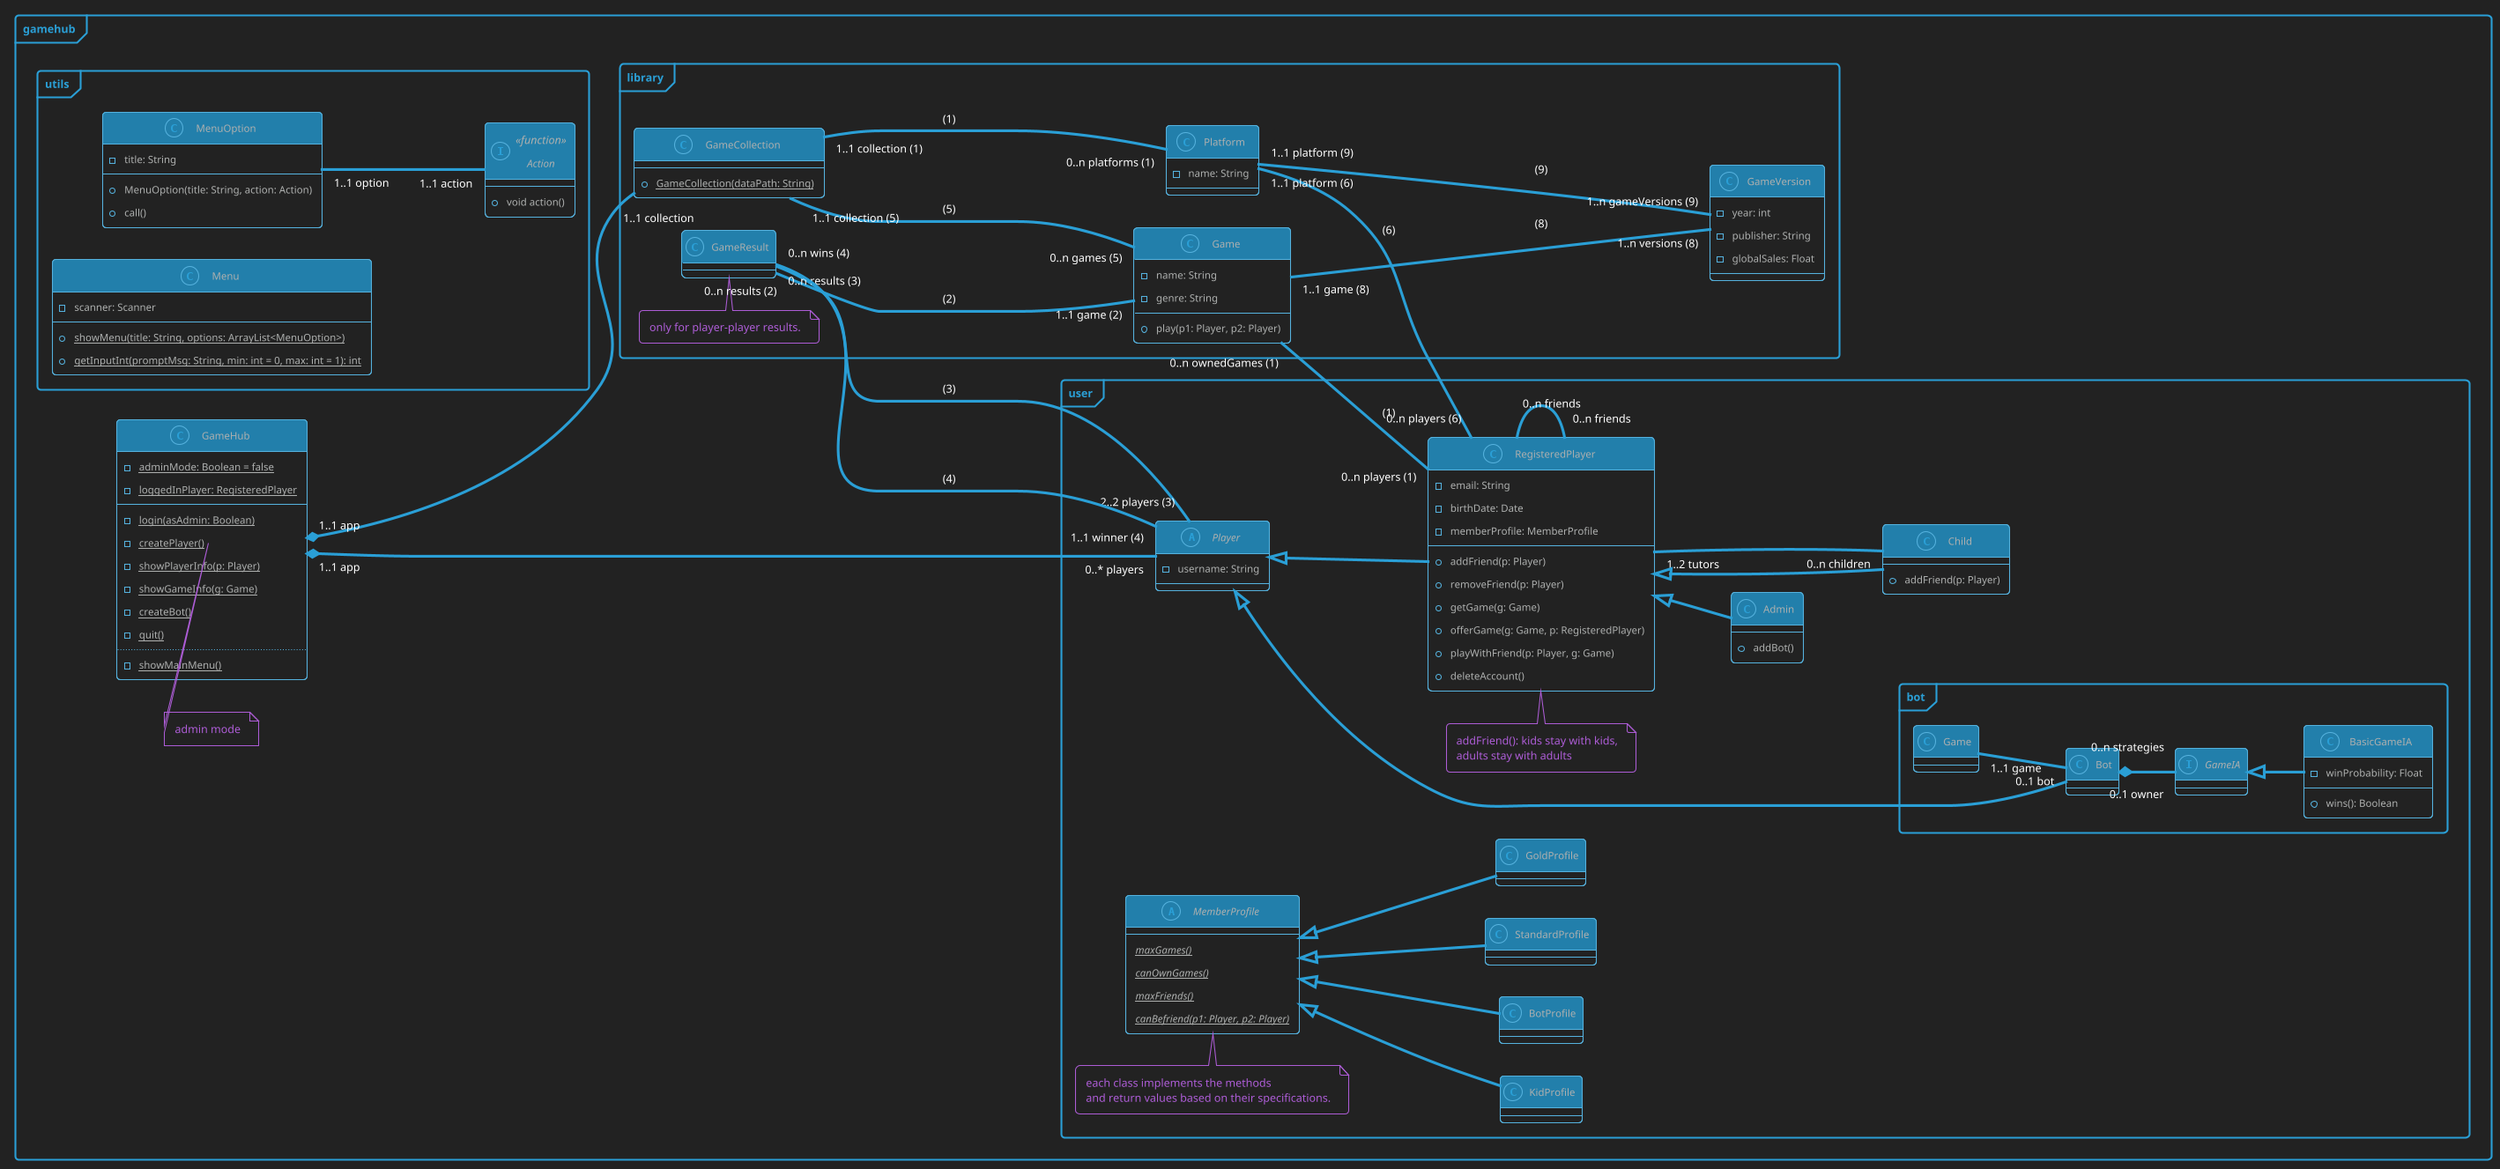 @startuml architecture_draft

!theme cyborg-outline
skinparam BackgroundColor #222222
'skinparam groupInheritance 2
skinparam PackageStyle frame
'skinparam linetype ortho
left to right direction





package gamehub {

    class GameHub {
        - {static} adminMode: Boolean = false
        - {static} loggedInPlayer: RegisteredPlayer
        --
        - {static} login(asAdmin: Boolean)
        - {static} createPlayer()
        - {static} showPlayerInfo(p: Player)
        - {static} showGameInfo(g: Game)
        - {static} createBot()
        - {static} quit()
        ..
        - {static} showMainMenu()
    }
    note left of GameHub::createPlayer
        admin mode
    end note





    package utils {
        interface Action <<function>> {
            + void action()
        }

        class MenuOption {
            - title: String
            --
            + MenuOption(title: String, action: Action)
            + call()
        }
        MenuOption "1..1 option" --- "1..1 action" Action

        class Menu {
            - scanner: Scanner
            --
            + {static} showMenu(title: String, options: ArrayList<MenuOption>)
            + {static} getInputInt(promptMsg: String, min: int = 0, max: int = 1): int
        }
    }





    package user {
        abstract class Player {
            - username: String
        }
        GameHub "1..1 app" *-- "0..* players" Player





        abstract class MemberProfile {
            {abstract} {static} maxGames()
            {abstract} {static} canOwnGames()
            {abstract} {static} maxFriends()
            {abstract} {static} canBefriend(p1: Player, p2: Player)
        }

        note top of MemberProfile
            each class implements the methods
            and return values based on their specifications.
        end note

        class StandardProfile {}
        MemberProfile <|-down- StandardProfile 
        class GoldProfile {}
        MemberProfile <|-down- GoldProfile 
        class KidProfile {}
        MemberProfile <|-down- KidProfile 
        class BotProfile {}
        MemberProfile <|-down- BotProfile 





        class RegisteredPlayer {
            - email: String
            - birthDate: Date
            - memberProfile: MemberProfile
            --
            + addFriend(p: Player)
            + removeFriend(p: Player)
            + getGame(g: Game)
            + offerGame(g: Game, p: RegisteredPlayer)
            + playWithFriend(p: Player, g: Game)
            + deleteAccount()
        }
        Player <|-down- RegisteredPlayer
        RegisteredPlayer "0..n friends \n" -- "0..n friends" RegisteredPlayer

        note top of RegisteredPlayer
            addFriend(): kids stay with kids,
            adults stay with adults
        end note





        class Child {
            --
            + addFriend(p: Player)
        }
        Child "0..n children" --- "1..2 tutors" RegisteredPlayer

        note right of Child::tutors
            min 1 and max 2.
        end note

        RegisteredPlayer <|-down- Child





        class Admin {
            --
            + addBot()
        }
        RegisteredPlayer <|-- Admin





        package bot {
            class Bot {}
            Player <|-down---- Bot
            Game "1..1 game" -- "0..1 bot" Bot





            interface GameIA {}
            Bot "0..n strategies" *-- "0..1 owner" GameIA

            class BasicGameIA {
                - winProbability: Float
                --
                + wins(): Boolean
            }
            GameIA <|-down- BasicGameIA
        }
    }





    package library {
        class Game {
            - name: String
            - genre: String
            --
            + play(p1: Player, p2: Player)
        }
        RegisteredPlayer "0..n players (1)" ----- "0..n ownedGames (1)" Game: (1)





        class GameVersion {
            - year: int
            - publisher: String
            - globalSales: Float
        }
        Game "1..1 game (8)" --- "1..n versions (8)" GameVersion: (8)
        Platform "1..1 platform (9)" --- "1..n gameVersions (9)" GameVersion: (9)




        class GameResult {}
        GameResult "0..n results (2)" ----- "1..1 game (2)" Game: (2)
        GameResult "0..n results (3)" ----- "2..2 players (3)" Player: (3)
        GameResult "0..n wins (4)" ----- "1..1 winner (4)" Player: (4)
        note top of GameResult
            only for player-player results.
        end note





        class GameCollection {
            --
            + {static} GameCollection(dataPath: String)
        }
        GameCollection "1..1 collection (5)" ----- "0..n games (5)" Game: (5)
        GameCollection "1..1 collection (1)" ----- "0..n platforms (1)" Platform: (1)
        GameHub "1..1 app" *---- "1..1 collection" GameCollection





        class Platform {
            - name: String
        }
        Platform "1..1 platform (6)" ----- "0..n players (6)" RegisteredPlayer: (6)
    }

}





@enduml